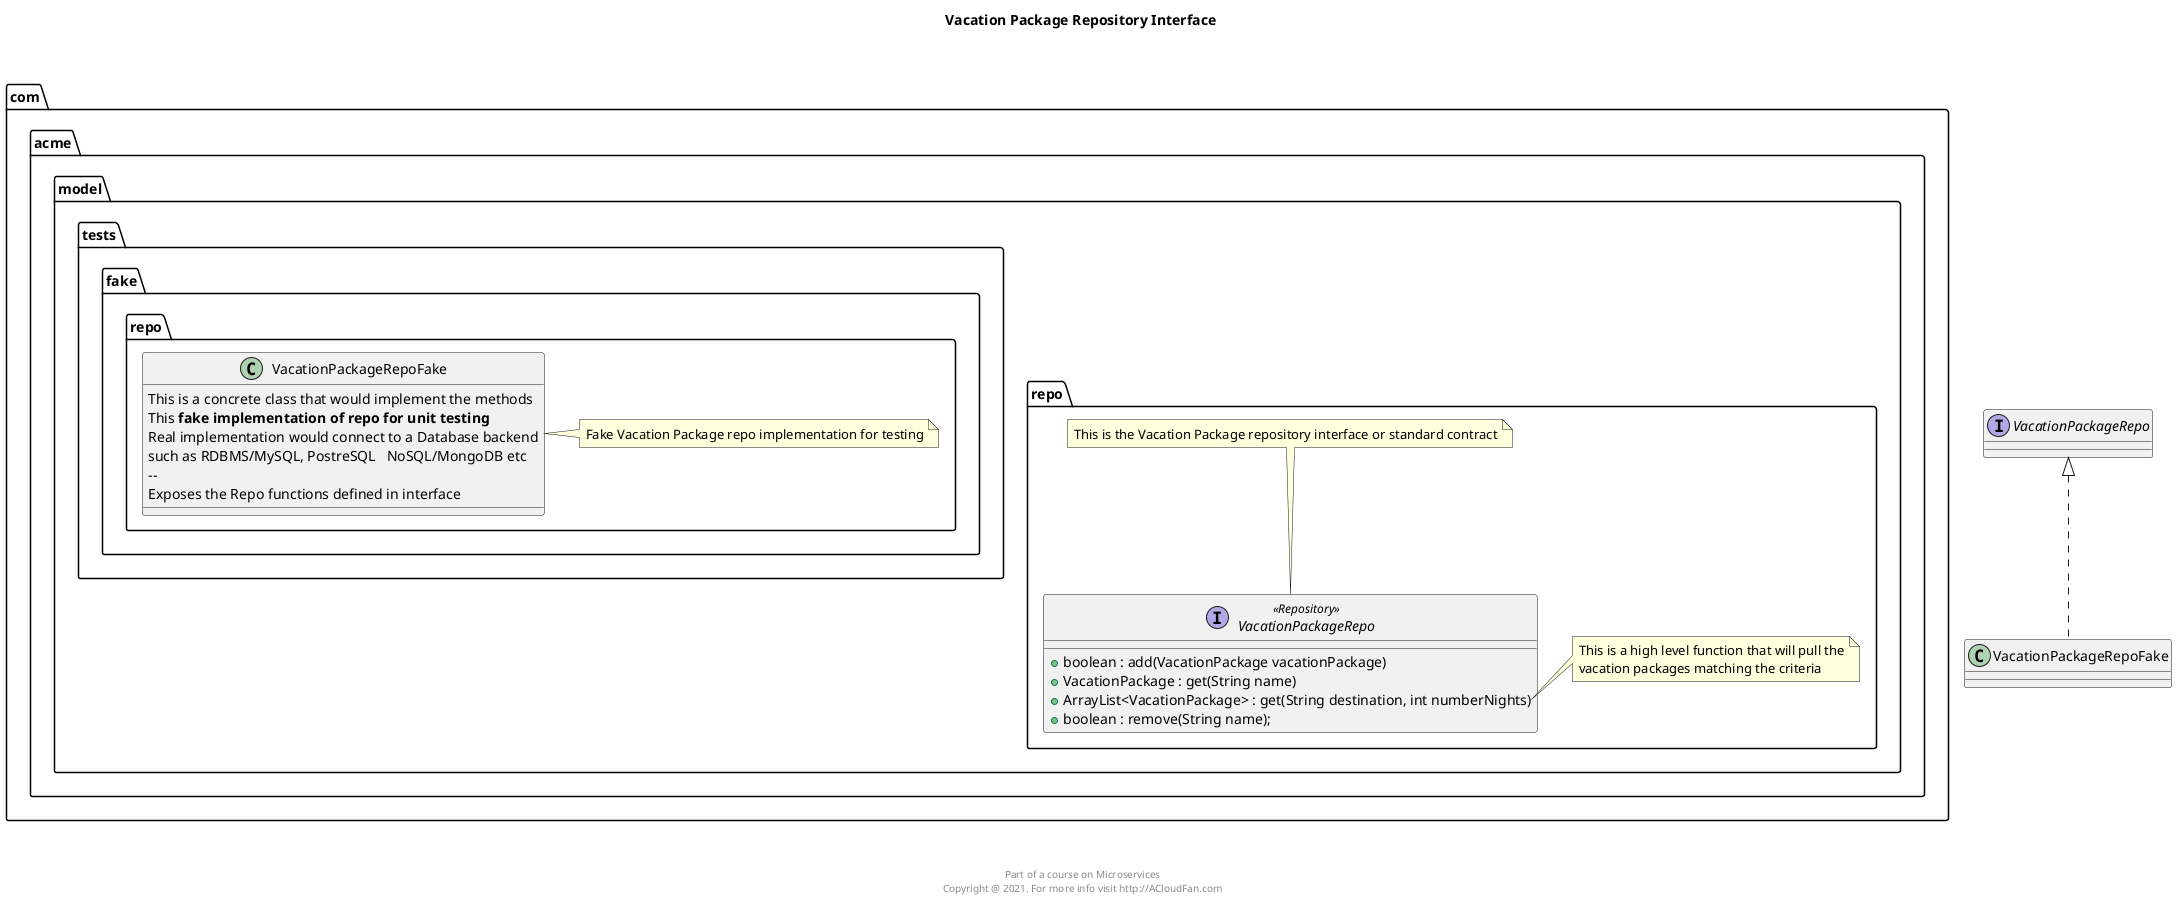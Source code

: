 @startuml

package com.acme.model.repo {
    interface VacationPackageRepo <<Repository>> {
        + boolean : add(VacationPackage vacationPackage)
        + VacationPackage : get(String name)
        + ArrayList<VacationPackage> : get(String destination, int numberNights)
        + boolean : remove(String name);
    }

    note top of VacationPackageRepo : This is the Vacation Package repository interface or standard contract
    note right of VacationPackageRepo::"get(String destination, int numberNights)"
        This is a high level function that will pull the
        vacation packages matching the criteria
    end note
}

package com.acme.model.tests.fake.repo {
    class VacationPackageRepoFake {
        This is a concrete class that would implement the methods
                This <b>fake implementation of repo for unit testing</b>
                Real implementation would connect to a Database backend
                such as RDBMS/MySQL, PostreSQL   NoSQL/MongoDB etc
                --
                Exposes the Repo functions defined in interface
    }
    note right of VacationPackageRepoFake:Fake Vacation Package repo implementation for testing
}

class VacationPackageRepoFake implements VacationPackageRepo

title  Vacation Package Repository Interface \n \n
footer \n\n\n Part of a course on Microservices \n Copyright @ 2021. For more info visit http://ACloudFan.com \n
@enduml